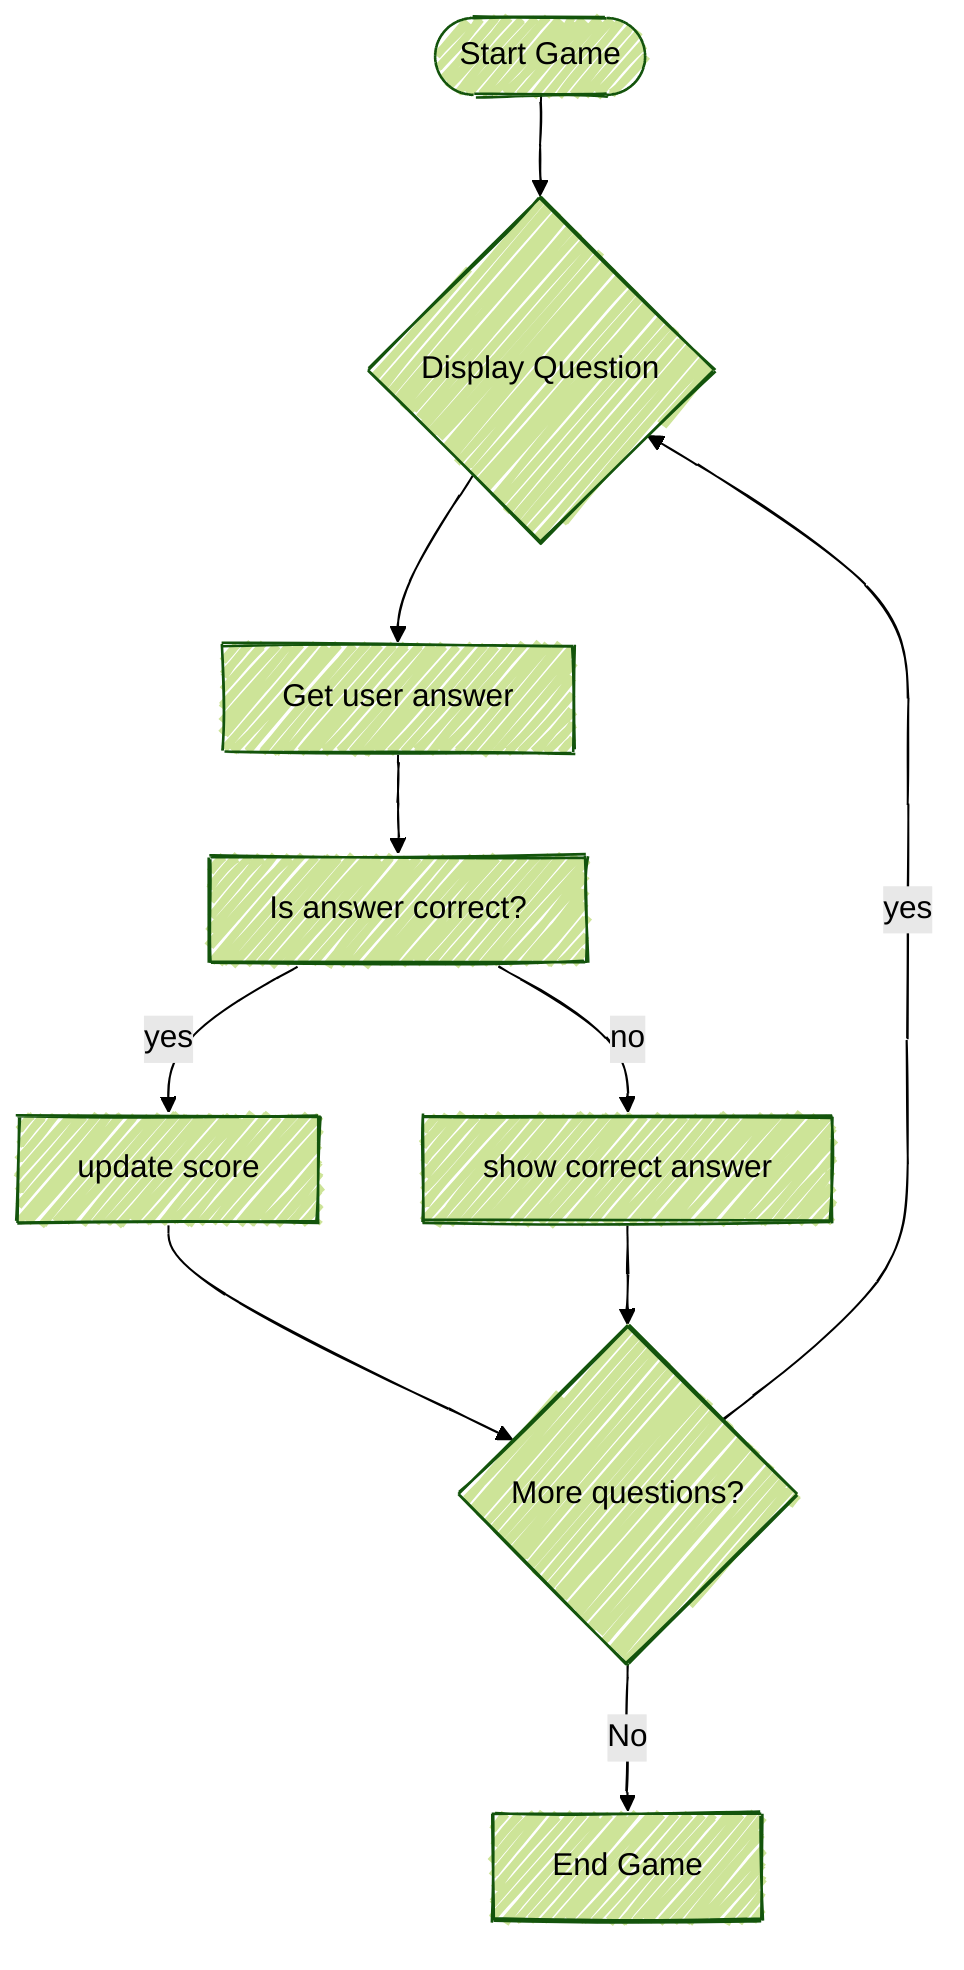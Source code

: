 ---
config:
  theme: forest
  look: handDrawn
  layout: dagre
---
flowchart TD
    A(["Start Game"]) --> B{"Display Question"}
    B --> C["Get user  answer"]
    C --> D["Is answer correct?"]
    D -- yes --> E["update score"]
    D -- no --> F["show correct answer"]
    E --> G{"More questions?"}
    F --> G
    G -- yes --> B
    G -- No --> H["End Game"]